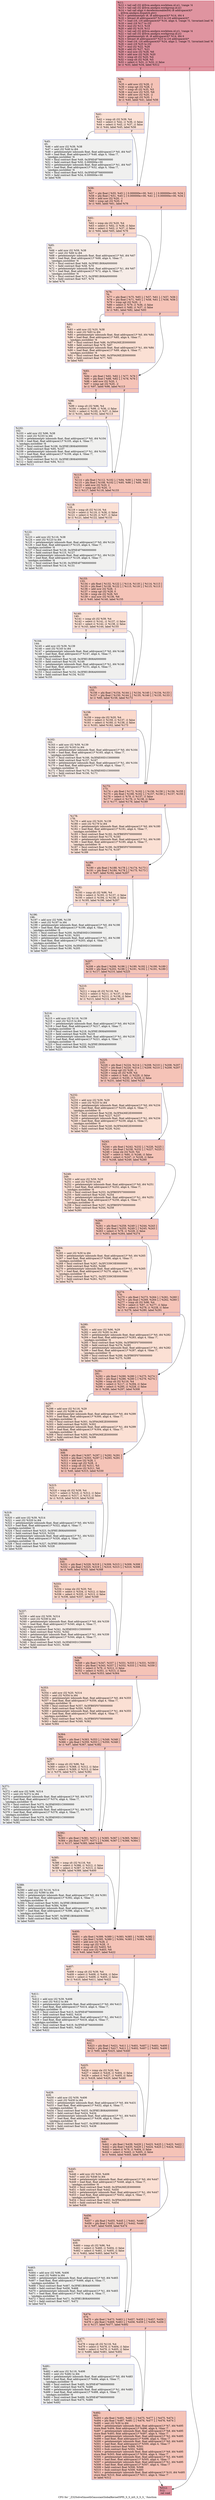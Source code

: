 digraph "CFG for '_Z32SolveSmoothGaussianGlobalKernel5PfS_S_S_iiiS_S_S_S_' function" {
	label="CFG for '_Z32SolveSmoothGaussianGlobalKernel5PfS_S_S_iiiS_S_S_S_' function";

	Node0x4cd2a40 [shape=record,color="#b70d28ff", style=filled, fillcolor="#b70d2870",label="{%11:\l  %12 = tail call i32 @llvm.amdgcn.workitem.id.x(), !range !4\l  %13 = tail call i32 @llvm.amdgcn.workgroup.id.x()\l  %14 = tail call align 4 dereferenceable(64) i8 addrspace(4)*\l... @llvm.amdgcn.dispatch.ptr()\l  %15 = getelementptr i8, i8 addrspace(4)* %14, i64 4\l  %16 = bitcast i8 addrspace(4)* %15 to i16 addrspace(4)*\l  %17 = load i16, i16 addrspace(4)* %16, align 4, !range !5, !invariant.load !6\l  %18 = zext i16 %17 to i32\l  %19 = mul i32 %13, %18\l  %20 = add i32 %19, %12\l  %21 = tail call i32 @llvm.amdgcn.workitem.id.y(), !range !4\l  %22 = tail call i32 @llvm.amdgcn.workgroup.id.y()\l  %23 = getelementptr i8, i8 addrspace(4)* %14, i64 6\l  %24 = bitcast i8 addrspace(4)* %23 to i16 addrspace(4)*\l  %25 = load i16, i16 addrspace(4)* %24, align 2, !range !5, !invariant.load !6\l  %26 = zext i16 %25 to i32\l  %27 = mul i32 %22, %26\l  %28 = add i32 %27, %21\l  %29 = mul nsw i32 %28, %6\l  %30 = add nsw i32 %29, %20\l  %31 = icmp slt i32 %20, %4\l  %32 = icmp slt i32 %28, %5\l  %33 = select i1 %31, i1 %32, i1 false\l  br i1 %33, label %34, label %512\l|{<s0>T|<s1>F}}"];
	Node0x4cd2a40:s0 -> Node0x4cd4fe0;
	Node0x4cd2a40:s1 -> Node0x4cd7330;
	Node0x4cd4fe0 [shape=record,color="#3d50c3ff", style=filled, fillcolor="#e8765c70",label="{%34:\l34:                                               \l  %35 = add nsw i32 %28, -2\l  %36 = icmp sgt i32 %28, 1\l  %37 = icmp slt i32 %35, %5\l  %38 = mul nsw i32 %35, %6\l  %39 = add nsw i32 %20, -2\l  %40 = icmp sgt i32 %20, 1\l  br i1 %40, label %41, label %56\l|{<s0>T|<s1>F}}"];
	Node0x4cd4fe0:s0 -> Node0x4cd7830;
	Node0x4cd4fe0:s1 -> Node0x4cd7880;
	Node0x4cd7830 [shape=record,color="#3d50c3ff", style=filled, fillcolor="#f7b99e70",label="{%41:\l41:                                               \l  %42 = icmp slt i32 %39, %4\l  %43 = select i1 %42, i1 %36, i1 false\l  %44 = select i1 %43, i1 %37, i1 false\l  br i1 %44, label %45, label %56\l|{<s0>T|<s1>F}}"];
	Node0x4cd7830:s0 -> Node0x4cd7bb0;
	Node0x4cd7830:s1 -> Node0x4cd7880;
	Node0x4cd7bb0 [shape=record,color="#3d50c3ff", style=filled, fillcolor="#dedcdb70",label="{%45:\l45:                                               \l  %46 = add nsw i32 %39, %38\l  %47 = sext i32 %46 to i64\l  %48 = getelementptr inbounds float, float addrspace(1)* %0, i64 %47\l  %49 = load float, float addrspace(1)* %48, align 4, !tbaa !7,\l... !amdgpu.noclobber !6\l  %50 = fmul contract float %49, 0x3F6E4F7660000000\l  %51 = fadd contract float %50, 0.000000e+00\l  %52 = getelementptr inbounds float, float addrspace(1)* %1, i64 %47\l  %53 = load float, float addrspace(1)* %52, align 4, !tbaa !7,\l... !amdgpu.noclobber !6\l  %54 = fmul contract float %53, 0x3F6E4F7660000000\l  %55 = fadd contract float %54, 0.000000e+00\l  br label %56\l}"];
	Node0x4cd7bb0 -> Node0x4cd7880;
	Node0x4cd7880 [shape=record,color="#3d50c3ff", style=filled, fillcolor="#e8765c70",label="{%56:\l56:                                               \l  %57 = phi float [ %55, %45 ], [ 0.000000e+00, %41 ], [ 0.000000e+00, %34 ]\l  %58 = phi float [ %51, %45 ], [ 0.000000e+00, %41 ], [ 0.000000e+00, %34 ]\l  %59 = add nsw i32 %20, -1\l  %60 = icmp sgt i32 %20, 0\l  br i1 %60, label %61, label %76\l|{<s0>T|<s1>F}}"];
	Node0x4cd7880:s0 -> Node0x4cd9800;
	Node0x4cd7880:s1 -> Node0x4cd9850;
	Node0x4cd9800 [shape=record,color="#3d50c3ff", style=filled, fillcolor="#f7a88970",label="{%61:\l61:                                               \l  %62 = icmp sle i32 %20, %4\l  %63 = select i1 %62, i1 %36, i1 false\l  %64 = select i1 %63, i1 %37, i1 false\l  br i1 %64, label %65, label %76\l|{<s0>T|<s1>F}}"];
	Node0x4cd9800:s0 -> Node0x4cd70e0;
	Node0x4cd9800:s1 -> Node0x4cd9850;
	Node0x4cd70e0 [shape=record,color="#3d50c3ff", style=filled, fillcolor="#ead5c970",label="{%65:\l65:                                               \l  %66 = add nsw i32 %59, %38\l  %67 = sext i32 %66 to i64\l  %68 = getelementptr inbounds float, float addrspace(1)* %0, i64 %67\l  %69 = load float, float addrspace(1)* %68, align 4, !tbaa !7,\l... !amdgpu.noclobber !6\l  %70 = fmul contract float %69, 0x3F8E1B08A0000000\l  %71 = fadd contract float %58, %70\l  %72 = getelementptr inbounds float, float addrspace(1)* %1, i64 %67\l  %73 = load float, float addrspace(1)* %72, align 4, !tbaa !7,\l... !amdgpu.noclobber !6\l  %74 = fmul contract float %73, 0x3F8E1B08A0000000\l  %75 = fadd contract float %57, %74\l  br label %76\l}"];
	Node0x4cd70e0 -> Node0x4cd9850;
	Node0x4cd9850 [shape=record,color="#3d50c3ff", style=filled, fillcolor="#e8765c70",label="{%76:\l76:                                               \l  %77 = phi float [ %75, %65 ], [ %57, %61 ], [ %57, %56 ]\l  %78 = phi float [ %71, %65 ], [ %58, %61 ], [ %58, %56 ]\l  %79 = icmp sgt i32 %20, -1\l  %80 = select i1 %79, i1 %36, i1 false\l  %81 = select i1 %80, i1 %37, i1 false\l  br i1 %81, label %82, label %93\l|{<s0>T|<s1>F}}"];
	Node0x4cd9850:s0 -> Node0x4cda8a0;
	Node0x4cd9850:s1 -> Node0x4cda8f0;
	Node0x4cda8a0 [shape=record,color="#3d50c3ff", style=filled, fillcolor="#f7b99e70",label="{%82:\l82:                                               \l  %83 = add nsw i32 %20, %38\l  %84 = sext i32 %83 to i64\l  %85 = getelementptr inbounds float, float addrspace(1)* %0, i64 %84\l  %86 = load float, float addrspace(1)* %85, align 4, !tbaa !7,\l... !amdgpu.noclobber !6\l  %87 = fmul contract float %86, 0x3F9A36E2E0000000\l  %88 = fadd contract float %78, %87\l  %89 = getelementptr inbounds float, float addrspace(1)* %1, i64 %84\l  %90 = load float, float addrspace(1)* %89, align 4, !tbaa !7,\l... !amdgpu.noclobber !6\l  %91 = fmul contract float %90, 0x3F9A36E2E0000000\l  %92 = fadd contract float %77, %91\l  br label %93\l}"];
	Node0x4cda8a0 -> Node0x4cda8f0;
	Node0x4cda8f0 [shape=record,color="#3d50c3ff", style=filled, fillcolor="#e8765c70",label="{%93:\l93:                                               \l  %94 = phi float [ %92, %82 ], [ %77, %76 ]\l  %95 = phi float [ %88, %82 ], [ %78, %76 ]\l  %96 = add nsw i32 %20, 1\l  %97 = icmp sgt i32 %20, -2\l  br i1 %97, label %98, label %113\l|{<s0>T|<s1>F}}"];
	Node0x4cda8f0:s0 -> Node0x4cdb300;
	Node0x4cda8f0:s1 -> Node0x4cdb350;
	Node0x4cdb300 [shape=record,color="#3d50c3ff", style=filled, fillcolor="#f7b99e70",label="{%98:\l98:                                               \l  %99 = icmp slt i32 %96, %4\l  %100 = select i1 %99, i1 %36, i1 false\l  %101 = select i1 %100, i1 %37, i1 false\l  br i1 %101, label %102, label %113\l|{<s0>T|<s1>F}}"];
	Node0x4cdb300:s0 -> Node0x4cdb680;
	Node0x4cdb300:s1 -> Node0x4cdb350;
	Node0x4cdb680 [shape=record,color="#3d50c3ff", style=filled, fillcolor="#dedcdb70",label="{%102:\l102:                                              \l  %103 = add nsw i32 %96, %38\l  %104 = sext i32 %103 to i64\l  %105 = getelementptr inbounds float, float addrspace(1)* %0, i64 %104\l  %106 = load float, float addrspace(1)* %105, align 4, !tbaa !7,\l... !amdgpu.noclobber !6\l  %107 = fmul contract float %106, 0x3F8E1B08A0000000\l  %108 = fadd contract float %95, %107\l  %109 = getelementptr inbounds float, float addrspace(1)* %1, i64 %104\l  %110 = load float, float addrspace(1)* %109, align 4, !tbaa !7,\l... !amdgpu.noclobber !6\l  %111 = fmul contract float %110, 0x3F8E1B08A0000000\l  %112 = fadd contract float %94, %111\l  br label %113\l}"];
	Node0x4cdb680 -> Node0x4cdb350;
	Node0x4cdb350 [shape=record,color="#3d50c3ff", style=filled, fillcolor="#e8765c70",label="{%113:\l113:                                              \l  %114 = phi float [ %112, %102 ], [ %94, %98 ], [ %94, %93 ]\l  %115 = phi float [ %108, %102 ], [ %95, %98 ], [ %95, %93 ]\l  %116 = add nsw i32 %20, 2\l  %117 = icmp sgt i32 %20, -3\l  br i1 %117, label %118, label %133\l|{<s0>T|<s1>F}}"];
	Node0x4cdb350:s0 -> Node0x4cdc080;
	Node0x4cdb350:s1 -> Node0x4cdc0d0;
	Node0x4cdc080 [shape=record,color="#3d50c3ff", style=filled, fillcolor="#f7b99e70",label="{%118:\l118:                                              \l  %119 = icmp slt i32 %116, %4\l  %120 = select i1 %119, i1 %36, i1 false\l  %121 = select i1 %120, i1 %37, i1 false\l  br i1 %121, label %122, label %133\l|{<s0>T|<s1>F}}"];
	Node0x4cdc080:s0 -> Node0x4cdc400;
	Node0x4cdc080:s1 -> Node0x4cdc0d0;
	Node0x4cdc400 [shape=record,color="#3d50c3ff", style=filled, fillcolor="#dedcdb70",label="{%122:\l122:                                              \l  %123 = add nsw i32 %116, %38\l  %124 = sext i32 %123 to i64\l  %125 = getelementptr inbounds float, float addrspace(1)* %0, i64 %124\l  %126 = load float, float addrspace(1)* %125, align 4, !tbaa !7,\l... !amdgpu.noclobber !6\l  %127 = fmul contract float %126, 0x3F6E4F7660000000\l  %128 = fadd contract float %115, %127\l  %129 = getelementptr inbounds float, float addrspace(1)* %1, i64 %124\l  %130 = load float, float addrspace(1)* %129, align 4, !tbaa !7,\l... !amdgpu.noclobber !6\l  %131 = fmul contract float %130, 0x3F6E4F7660000000\l  %132 = fadd contract float %114, %131\l  br label %133\l}"];
	Node0x4cdc400 -> Node0x4cdc0d0;
	Node0x4cdc0d0 [shape=record,color="#3d50c3ff", style=filled, fillcolor="#e8765c70",label="{%133:\l133:                                              \l  %134 = phi float [ %132, %122 ], [ %114, %118 ], [ %114, %113 ]\l  %135 = phi float [ %128, %122 ], [ %115, %118 ], [ %115, %113 ]\l  %136 = add nsw i32 %28, -1\l  %137 = icmp sgt i32 %28, 0\l  %138 = icmp sle i32 %28, %5\l  %139 = mul nsw i32 %136, %6\l  br i1 %40, label %140, label %155\l|{<s0>T|<s1>F}}"];
	Node0x4cdc0d0:s0 -> Node0x4cdd330;
	Node0x4cdc0d0:s1 -> Node0x4cdd380;
	Node0x4cdd330 [shape=record,color="#3d50c3ff", style=filled, fillcolor="#f7b99e70",label="{%140:\l140:                                              \l  %141 = icmp slt i32 %39, %4\l  %142 = select i1 %141, i1 %137, i1 false\l  %143 = select i1 %142, i1 %138, i1 false\l  br i1 %143, label %144, label %155\l|{<s0>T|<s1>F}}"];
	Node0x4cdd330:s0 -> Node0x4cdd6b0;
	Node0x4cdd330:s1 -> Node0x4cdd380;
	Node0x4cdd6b0 [shape=record,color="#3d50c3ff", style=filled, fillcolor="#dedcdb70",label="{%144:\l144:                                              \l  %145 = add nsw i32 %39, %139\l  %146 = sext i32 %145 to i64\l  %147 = getelementptr inbounds float, float addrspace(1)* %0, i64 %146\l  %148 = load float, float addrspace(1)* %147, align 4, !tbaa !7,\l... !amdgpu.noclobber !6\l  %149 = fmul contract float %148, 0x3F8E1B08A0000000\l  %150 = fadd contract float %135, %149\l  %151 = getelementptr inbounds float, float addrspace(1)* %1, i64 %146\l  %152 = load float, float addrspace(1)* %151, align 4, !tbaa !7,\l... !amdgpu.noclobber !6\l  %153 = fmul contract float %152, 0x3F8E1B08A0000000\l  %154 = fadd contract float %134, %153\l  br label %155\l}"];
	Node0x4cdd6b0 -> Node0x4cdd380;
	Node0x4cdd380 [shape=record,color="#3d50c3ff", style=filled, fillcolor="#e8765c70",label="{%155:\l155:                                              \l  %156 = phi float [ %154, %144 ], [ %134, %140 ], [ %134, %133 ]\l  %157 = phi float [ %150, %144 ], [ %135, %140 ], [ %135, %133 ]\l  br i1 %60, label %158, label %173\l|{<s0>T|<s1>F}}"];
	Node0x4cdd380:s0 -> Node0x4cddf60;
	Node0x4cdd380:s1 -> Node0x4cddfb0;
	Node0x4cddf60 [shape=record,color="#3d50c3ff", style=filled, fillcolor="#f7a88970",label="{%158:\l158:                                              \l  %159 = icmp sle i32 %20, %4\l  %160 = select i1 %159, i1 %137, i1 false\l  %161 = select i1 %160, i1 %138, i1 false\l  br i1 %161, label %162, label %173\l|{<s0>T|<s1>F}}"];
	Node0x4cddf60:s0 -> Node0x4cde2e0;
	Node0x4cddf60:s1 -> Node0x4cddfb0;
	Node0x4cde2e0 [shape=record,color="#3d50c3ff", style=filled, fillcolor="#ead5c970",label="{%162:\l162:                                              \l  %163 = add nsw i32 %59, %139\l  %164 = sext i32 %163 to i64\l  %165 = getelementptr inbounds float, float addrspace(1)* %0, i64 %164\l  %166 = load float, float addrspace(1)* %165, align 4, !tbaa !7,\l... !amdgpu.noclobber !6\l  %167 = fmul contract float %166, 0x3FAE00D1C0000000\l  %168 = fadd contract float %157, %167\l  %169 = getelementptr inbounds float, float addrspace(1)* %1, i64 %164\l  %170 = load float, float addrspace(1)* %169, align 4, !tbaa !7,\l... !amdgpu.noclobber !6\l  %171 = fmul contract float %170, 0x3FAE00D1C0000000\l  %172 = fadd contract float %156, %171\l  br label %173\l}"];
	Node0x4cde2e0 -> Node0x4cddfb0;
	Node0x4cddfb0 [shape=record,color="#3d50c3ff", style=filled, fillcolor="#e8765c70",label="{%173:\l173:                                              \l  %174 = phi float [ %172, %162 ], [ %156, %158 ], [ %156, %155 ]\l  %175 = phi float [ %168, %162 ], [ %157, %158 ], [ %157, %155 ]\l  %176 = select i1 %79, i1 %137, i1 false\l  %177 = select i1 %176, i1 %138, i1 false\l  br i1 %177, label %178, label %189\l|{<s0>T|<s1>F}}"];
	Node0x4cddfb0:s0 -> Node0x4cded30;
	Node0x4cddfb0:s1 -> Node0x4cded80;
	Node0x4cded30 [shape=record,color="#3d50c3ff", style=filled, fillcolor="#f7b99e70",label="{%178:\l178:                                              \l  %179 = add nsw i32 %20, %139\l  %180 = sext i32 %179 to i64\l  %181 = getelementptr inbounds float, float addrspace(1)* %0, i64 %180\l  %182 = load float, float addrspace(1)* %181, align 4, !tbaa !7,\l... !amdgpu.noclobber !6\l  %183 = fmul contract float %182, 0x3FB85F0700000000\l  %184 = fadd contract float %175, %183\l  %185 = getelementptr inbounds float, float addrspace(1)* %1, i64 %180\l  %186 = load float, float addrspace(1)* %185, align 4, !tbaa !7,\l... !amdgpu.noclobber !6\l  %187 = fmul contract float %186, 0x3FB85F0700000000\l  %188 = fadd contract float %174, %187\l  br label %189\l}"];
	Node0x4cded30 -> Node0x4cded80;
	Node0x4cded80 [shape=record,color="#3d50c3ff", style=filled, fillcolor="#e8765c70",label="{%189:\l189:                                              \l  %190 = phi float [ %188, %178 ], [ %174, %173 ]\l  %191 = phi float [ %184, %178 ], [ %175, %173 ]\l  br i1 %97, label %192, label %207\l|{<s0>T|<s1>F}}"];
	Node0x4cded80:s0 -> Node0x4cdf670;
	Node0x4cded80:s1 -> Node0x4cdf6c0;
	Node0x4cdf670 [shape=record,color="#3d50c3ff", style=filled, fillcolor="#f7b99e70",label="{%192:\l192:                                              \l  %193 = icmp slt i32 %96, %4\l  %194 = select i1 %193, i1 %137, i1 false\l  %195 = select i1 %194, i1 %138, i1 false\l  br i1 %195, label %196, label %207\l|{<s0>T|<s1>F}}"];
	Node0x4cdf670:s0 -> Node0x4cdf9f0;
	Node0x4cdf670:s1 -> Node0x4cdf6c0;
	Node0x4cdf9f0 [shape=record,color="#3d50c3ff", style=filled, fillcolor="#dedcdb70",label="{%196:\l196:                                              \l  %197 = add nsw i32 %96, %139\l  %198 = sext i32 %197 to i64\l  %199 = getelementptr inbounds float, float addrspace(1)* %0, i64 %198\l  %200 = load float, float addrspace(1)* %199, align 4, !tbaa !7,\l... !amdgpu.noclobber !6\l  %201 = fmul contract float %200, 0x3FAE00D1C0000000\l  %202 = fadd contract float %191, %201\l  %203 = getelementptr inbounds float, float addrspace(1)* %1, i64 %198\l  %204 = load float, float addrspace(1)* %203, align 4, !tbaa !7,\l... !amdgpu.noclobber !6\l  %205 = fmul contract float %204, 0x3FAE00D1C0000000\l  %206 = fadd contract float %190, %205\l  br label %207\l}"];
	Node0x4cdf9f0 -> Node0x4cdf6c0;
	Node0x4cdf6c0 [shape=record,color="#3d50c3ff", style=filled, fillcolor="#e8765c70",label="{%207:\l207:                                              \l  %208 = phi float [ %206, %196 ], [ %190, %192 ], [ %190, %189 ]\l  %209 = phi float [ %202, %196 ], [ %191, %192 ], [ %191, %189 ]\l  br i1 %117, label %210, label %225\l|{<s0>T|<s1>F}}"];
	Node0x4cdf6c0:s0 -> Node0x4ce02a0;
	Node0x4cdf6c0:s1 -> Node0x4ce02f0;
	Node0x4ce02a0 [shape=record,color="#3d50c3ff", style=filled, fillcolor="#f7b99e70",label="{%210:\l210:                                              \l  %211 = icmp slt i32 %116, %4\l  %212 = select i1 %211, i1 %137, i1 false\l  %213 = select i1 %212, i1 %138, i1 false\l  br i1 %213, label %214, label %225\l|{<s0>T|<s1>F}}"];
	Node0x4ce02a0:s0 -> Node0x4ce0620;
	Node0x4ce02a0:s1 -> Node0x4ce02f0;
	Node0x4ce0620 [shape=record,color="#3d50c3ff", style=filled, fillcolor="#dedcdb70",label="{%214:\l214:                                              \l  %215 = add nsw i32 %116, %139\l  %216 = sext i32 %215 to i64\l  %217 = getelementptr inbounds float, float addrspace(1)* %0, i64 %216\l  %218 = load float, float addrspace(1)* %217, align 4, !tbaa !7,\l... !amdgpu.noclobber !6\l  %219 = fmul contract float %218, 0x3F8E1B08A0000000\l  %220 = fadd contract float %209, %219\l  %221 = getelementptr inbounds float, float addrspace(1)* %1, i64 %216\l  %222 = load float, float addrspace(1)* %221, align 4, !tbaa !7,\l... !amdgpu.noclobber !6\l  %223 = fmul contract float %222, 0x3F8E1B08A0000000\l  %224 = fadd contract float %208, %223\l  br label %225\l}"];
	Node0x4ce0620 -> Node0x4ce02f0;
	Node0x4ce02f0 [shape=record,color="#3d50c3ff", style=filled, fillcolor="#e8765c70",label="{%225:\l225:                                              \l  %226 = phi float [ %224, %214 ], [ %208, %210 ], [ %208, %207 ]\l  %227 = phi float [ %220, %214 ], [ %209, %210 ], [ %209, %207 ]\l  %228 = icmp sgt i32 %28, -1\l  %229 = icmp slt i32 %39, %4\l  %230 = select i1 %40, i1 %229, i1 false\l  %231 = select i1 %230, i1 %228, i1 false\l  br i1 %231, label %232, label %243\l|{<s0>T|<s1>F}}"];
	Node0x4ce02f0:s0 -> Node0x4ce1150;
	Node0x4ce02f0:s1 -> Node0x4ce11a0;
	Node0x4ce1150 [shape=record,color="#3d50c3ff", style=filled, fillcolor="#f7b99e70",label="{%232:\l232:                                              \l  %233 = add nsw i32 %39, %29\l  %234 = sext i32 %233 to i64\l  %235 = getelementptr inbounds float, float addrspace(1)* %0, i64 %234\l  %236 = load float, float addrspace(1)* %235, align 4, !tbaa !7,\l... !amdgpu.noclobber !6\l  %237 = fmul contract float %236, 0x3F9A36E2E0000000\l  %238 = fadd contract float %227, %237\l  %239 = getelementptr inbounds float, float addrspace(1)* %1, i64 %234\l  %240 = load float, float addrspace(1)* %239, align 4, !tbaa !7,\l... !amdgpu.noclobber !6\l  %241 = fmul contract float %240, 0x3F9A36E2E0000000\l  %242 = fadd contract float %226, %241\l  br label %243\l}"];
	Node0x4ce1150 -> Node0x4ce11a0;
	Node0x4ce11a0 [shape=record,color="#3d50c3ff", style=filled, fillcolor="#e8765c70",label="{%243:\l243:                                              \l  %244 = phi float [ %242, %232 ], [ %226, %225 ]\l  %245 = phi float [ %238, %232 ], [ %227, %225 ]\l  %246 = icmp sle i32 %20, %4\l  %247 = select i1 %60, i1 %246, i1 false\l  %248 = select i1 %247, i1 %228, i1 false\l  br i1 %248, label %249, label %260\l|{<s0>T|<s1>F}}"];
	Node0x4ce11a0:s0 -> Node0x4ce1c40;
	Node0x4ce11a0:s1 -> Node0x4ce1c90;
	Node0x4ce1c40 [shape=record,color="#3d50c3ff", style=filled, fillcolor="#f7b99e70",label="{%249:\l249:                                              \l  %250 = add nsw i32 %59, %29\l  %251 = sext i32 %250 to i64\l  %252 = getelementptr inbounds float, float addrspace(1)* %0, i64 %251\l  %253 = load float, float addrspace(1)* %252, align 4, !tbaa !7,\l... !amdgpu.noclobber !6\l  %254 = fmul contract float %253, 0x3FB85F0700000000\l  %255 = fadd contract float %245, %254\l  %256 = getelementptr inbounds float, float addrspace(1)* %1, i64 %251\l  %257 = load float, float addrspace(1)* %256, align 4, !tbaa !7,\l... !amdgpu.noclobber !6\l  %258 = fmul contract float %257, 0x3FB85F0700000000\l  %259 = fadd contract float %244, %258\l  br label %260\l}"];
	Node0x4ce1c40 -> Node0x4ce1c90;
	Node0x4ce1c90 [shape=record,color="#3d50c3ff", style=filled, fillcolor="#e8765c70",label="{%260:\l260:                                              \l  %261 = phi float [ %259, %249 ], [ %244, %243 ]\l  %262 = phi float [ %255, %249 ], [ %245, %243 ]\l  %263 = select i1 %79, i1 %228, i1 false\l  br i1 %263, label %264, label %274\l|{<s0>T|<s1>F}}"];
	Node0x4ce1c90:s0 -> Node0x4cdccb0;
	Node0x4ce1c90:s1 -> Node0x4cdcd00;
	Node0x4cdccb0 [shape=record,color="#3d50c3ff", style=filled, fillcolor="#f7b99e70",label="{%264:\l264:                                              \l  %265 = sext i32 %30 to i64\l  %266 = getelementptr inbounds float, float addrspace(1)* %0, i64 %265\l  %267 = load float, float addrspace(1)* %266, align 4, !tbaa !7,\l... !amdgpu.noclobber !6\l  %268 = fmul contract float %267, 0x3FC339C0E0000000\l  %269 = fadd contract float %262, %268\l  %270 = getelementptr inbounds float, float addrspace(1)* %1, i64 %265\l  %271 = load float, float addrspace(1)* %270, align 4, !tbaa !7,\l... !amdgpu.noclobber !6\l  %272 = fmul contract float %271, 0x3FC339C0E0000000\l  %273 = fadd contract float %261, %272\l  br label %274\l}"];
	Node0x4cdccb0 -> Node0x4cdcd00;
	Node0x4cdcd00 [shape=record,color="#3d50c3ff", style=filled, fillcolor="#e8765c70",label="{%274:\l274:                                              \l  %275 = phi float [ %273, %264 ], [ %261, %260 ]\l  %276 = phi float [ %269, %264 ], [ %262, %260 ]\l  %277 = icmp slt i32 %96, %4\l  %278 = select i1 %97, i1 %277, i1 false\l  %279 = select i1 %278, i1 %228, i1 false\l  br i1 %279, label %280, label %291\l|{<s0>T|<s1>F}}"];
	Node0x4cdcd00:s0 -> Node0x4ce3890;
	Node0x4cdcd00:s1 -> Node0x4ce38e0;
	Node0x4ce3890 [shape=record,color="#3d50c3ff", style=filled, fillcolor="#f7b99e70",label="{%280:\l280:                                              \l  %281 = add nsw i32 %96, %29\l  %282 = sext i32 %281 to i64\l  %283 = getelementptr inbounds float, float addrspace(1)* %0, i64 %282\l  %284 = load float, float addrspace(1)* %283, align 4, !tbaa !7,\l... !amdgpu.noclobber !6\l  %285 = fmul contract float %284, 0x3FB85F0700000000\l  %286 = fadd contract float %276, %285\l  %287 = getelementptr inbounds float, float addrspace(1)* %1, i64 %282\l  %288 = load float, float addrspace(1)* %287, align 4, !tbaa !7,\l... !amdgpu.noclobber !6\l  %289 = fmul contract float %288, 0x3FB85F0700000000\l  %290 = fadd contract float %275, %289\l  br label %291\l}"];
	Node0x4ce3890 -> Node0x4ce38e0;
	Node0x4ce38e0 [shape=record,color="#3d50c3ff", style=filled, fillcolor="#e8765c70",label="{%291:\l291:                                              \l  %292 = phi float [ %290, %280 ], [ %275, %274 ]\l  %293 = phi float [ %286, %280 ], [ %276, %274 ]\l  %294 = icmp slt i32 %116, %4\l  %295 = select i1 %117, i1 %294, i1 false\l  %296 = select i1 %295, i1 %228, i1 false\l  br i1 %296, label %297, label %308\l|{<s0>T|<s1>F}}"];
	Node0x4ce38e0:s0 -> Node0x4ce4380;
	Node0x4ce38e0:s1 -> Node0x4ce43d0;
	Node0x4ce4380 [shape=record,color="#3d50c3ff", style=filled, fillcolor="#f7b99e70",label="{%297:\l297:                                              \l  %298 = add nsw i32 %116, %29\l  %299 = sext i32 %298 to i64\l  %300 = getelementptr inbounds float, float addrspace(1)* %0, i64 %299\l  %301 = load float, float addrspace(1)* %300, align 4, !tbaa !7,\l... !amdgpu.noclobber !6\l  %302 = fmul contract float %301, 0x3F9A36E2E0000000\l  %303 = fadd contract float %293, %302\l  %304 = getelementptr inbounds float, float addrspace(1)* %1, i64 %299\l  %305 = load float, float addrspace(1)* %304, align 4, !tbaa !7,\l... !amdgpu.noclobber !6\l  %306 = fmul contract float %305, 0x3F9A36E2E0000000\l  %307 = fadd contract float %292, %306\l  br label %308\l}"];
	Node0x4ce4380 -> Node0x4ce43d0;
	Node0x4ce43d0 [shape=record,color="#3d50c3ff", style=filled, fillcolor="#e8765c70",label="{%308:\l308:                                              \l  %309 = phi float [ %307, %297 ], [ %292, %291 ]\l  %310 = phi float [ %303, %297 ], [ %293, %291 ]\l  %311 = add nsw i32 %28, 1\l  %312 = icmp sgt i32 %28, -2\l  %313 = icmp slt i32 %311, %5\l  %314 = mul nsw i32 %311, %6\l  br i1 %40, label %315, label %330\l|{<s0>T|<s1>F}}"];
	Node0x4ce43d0:s0 -> Node0x4ce4ec0;
	Node0x4ce43d0:s1 -> Node0x4ce4f10;
	Node0x4ce4ec0 [shape=record,color="#3d50c3ff", style=filled, fillcolor="#f7b99e70",label="{%315:\l315:                                              \l  %316 = icmp slt i32 %39, %4\l  %317 = select i1 %316, i1 %312, i1 false\l  %318 = select i1 %317, i1 %313, i1 false\l  br i1 %318, label %319, label %330\l|{<s0>T|<s1>F}}"];
	Node0x4ce4ec0:s0 -> Node0x4ce5240;
	Node0x4ce4ec0:s1 -> Node0x4ce4f10;
	Node0x4ce5240 [shape=record,color="#3d50c3ff", style=filled, fillcolor="#dedcdb70",label="{%319:\l319:                                              \l  %320 = add nsw i32 %39, %314\l  %321 = sext i32 %320 to i64\l  %322 = getelementptr inbounds float, float addrspace(1)* %0, i64 %321\l  %323 = load float, float addrspace(1)* %322, align 4, !tbaa !7,\l... !amdgpu.noclobber !6\l  %324 = fmul contract float %323, 0x3F8E1B08A0000000\l  %325 = fadd contract float %310, %324\l  %326 = getelementptr inbounds float, float addrspace(1)* %1, i64 %321\l  %327 = load float, float addrspace(1)* %326, align 4, !tbaa !7,\l... !amdgpu.noclobber !6\l  %328 = fmul contract float %327, 0x3F8E1B08A0000000\l  %329 = fadd contract float %309, %328\l  br label %330\l}"];
	Node0x4ce5240 -> Node0x4ce4f10;
	Node0x4ce4f10 [shape=record,color="#3d50c3ff", style=filled, fillcolor="#e8765c70",label="{%330:\l330:                                              \l  %331 = phi float [ %329, %319 ], [ %309, %315 ], [ %309, %308 ]\l  %332 = phi float [ %325, %319 ], [ %310, %315 ], [ %310, %308 ]\l  br i1 %60, label %333, label %348\l|{<s0>T|<s1>F}}"];
	Node0x4ce4f10:s0 -> Node0x4ce5af0;
	Node0x4ce4f10:s1 -> Node0x4ce5b40;
	Node0x4ce5af0 [shape=record,color="#3d50c3ff", style=filled, fillcolor="#f7a88970",label="{%333:\l333:                                              \l  %334 = icmp sle i32 %20, %4\l  %335 = select i1 %334, i1 %312, i1 false\l  %336 = select i1 %335, i1 %313, i1 false\l  br i1 %336, label %337, label %348\l|{<s0>T|<s1>F}}"];
	Node0x4ce5af0:s0 -> Node0x4ce5e70;
	Node0x4ce5af0:s1 -> Node0x4ce5b40;
	Node0x4ce5e70 [shape=record,color="#3d50c3ff", style=filled, fillcolor="#ead5c970",label="{%337:\l337:                                              \l  %338 = add nsw i32 %59, %314\l  %339 = sext i32 %338 to i64\l  %340 = getelementptr inbounds float, float addrspace(1)* %0, i64 %339\l  %341 = load float, float addrspace(1)* %340, align 4, !tbaa !7,\l... !amdgpu.noclobber !6\l  %342 = fmul contract float %341, 0x3FAE00D1C0000000\l  %343 = fadd contract float %332, %342\l  %344 = getelementptr inbounds float, float addrspace(1)* %1, i64 %339\l  %345 = load float, float addrspace(1)* %344, align 4, !tbaa !7,\l... !amdgpu.noclobber !6\l  %346 = fmul contract float %345, 0x3FAE00D1C0000000\l  %347 = fadd contract float %331, %346\l  br label %348\l}"];
	Node0x4ce5e70 -> Node0x4ce5b40;
	Node0x4ce5b40 [shape=record,color="#3d50c3ff", style=filled, fillcolor="#e8765c70",label="{%348:\l348:                                              \l  %349 = phi float [ %347, %337 ], [ %331, %333 ], [ %331, %330 ]\l  %350 = phi float [ %343, %337 ], [ %332, %333 ], [ %332, %330 ]\l  %351 = select i1 %79, i1 %312, i1 false\l  %352 = select i1 %351, i1 %313, i1 false\l  br i1 %352, label %353, label %364\l|{<s0>T|<s1>F}}"];
	Node0x4ce5b40:s0 -> Node0x4ce6880;
	Node0x4ce5b40:s1 -> Node0x4ce68d0;
	Node0x4ce6880 [shape=record,color="#3d50c3ff", style=filled, fillcolor="#f7b99e70",label="{%353:\l353:                                              \l  %354 = add nsw i32 %20, %314\l  %355 = sext i32 %354 to i64\l  %356 = getelementptr inbounds float, float addrspace(1)* %0, i64 %355\l  %357 = load float, float addrspace(1)* %356, align 4, !tbaa !7,\l... !amdgpu.noclobber !6\l  %358 = fmul contract float %357, 0x3FB85F0700000000\l  %359 = fadd contract float %350, %358\l  %360 = getelementptr inbounds float, float addrspace(1)* %1, i64 %355\l  %361 = load float, float addrspace(1)* %360, align 4, !tbaa !7,\l... !amdgpu.noclobber !6\l  %362 = fmul contract float %361, 0x3FB85F0700000000\l  %363 = fadd contract float %349, %362\l  br label %364\l}"];
	Node0x4ce6880 -> Node0x4ce68d0;
	Node0x4ce68d0 [shape=record,color="#3d50c3ff", style=filled, fillcolor="#e8765c70",label="{%364:\l364:                                              \l  %365 = phi float [ %363, %353 ], [ %349, %348 ]\l  %366 = phi float [ %359, %353 ], [ %350, %348 ]\l  br i1 %97, label %367, label %382\l|{<s0>T|<s1>F}}"];
	Node0x4ce68d0:s0 -> Node0x4ce7180;
	Node0x4ce68d0:s1 -> Node0x4ce71d0;
	Node0x4ce7180 [shape=record,color="#3d50c3ff", style=filled, fillcolor="#f7b99e70",label="{%367:\l367:                                              \l  %368 = icmp slt i32 %96, %4\l  %369 = select i1 %368, i1 %312, i1 false\l  %370 = select i1 %369, i1 %313, i1 false\l  br i1 %370, label %371, label %382\l|{<s0>T|<s1>F}}"];
	Node0x4ce7180:s0 -> Node0x4ce7500;
	Node0x4ce7180:s1 -> Node0x4ce71d0;
	Node0x4ce7500 [shape=record,color="#3d50c3ff", style=filled, fillcolor="#dedcdb70",label="{%371:\l371:                                              \l  %372 = add nsw i32 %96, %314\l  %373 = sext i32 %372 to i64\l  %374 = getelementptr inbounds float, float addrspace(1)* %0, i64 %373\l  %375 = load float, float addrspace(1)* %374, align 4, !tbaa !7,\l... !amdgpu.noclobber !6\l  %376 = fmul contract float %375, 0x3FAE00D1C0000000\l  %377 = fadd contract float %366, %376\l  %378 = getelementptr inbounds float, float addrspace(1)* %1, i64 %373\l  %379 = load float, float addrspace(1)* %378, align 4, !tbaa !7,\l... !amdgpu.noclobber !6\l  %380 = fmul contract float %379, 0x3FAE00D1C0000000\l  %381 = fadd contract float %365, %380\l  br label %382\l}"];
	Node0x4ce7500 -> Node0x4ce71d0;
	Node0x4ce71d0 [shape=record,color="#3d50c3ff", style=filled, fillcolor="#e8765c70",label="{%382:\l382:                                              \l  %383 = phi float [ %381, %371 ], [ %365, %367 ], [ %365, %364 ]\l  %384 = phi float [ %377, %371 ], [ %366, %367 ], [ %366, %364 ]\l  br i1 %117, label %385, label %400\l|{<s0>T|<s1>F}}"];
	Node0x4ce71d0:s0 -> Node0x4ce7db0;
	Node0x4ce71d0:s1 -> Node0x4ce7e00;
	Node0x4ce7db0 [shape=record,color="#3d50c3ff", style=filled, fillcolor="#f7b99e70",label="{%385:\l385:                                              \l  %386 = icmp slt i32 %116, %4\l  %387 = select i1 %386, i1 %312, i1 false\l  %388 = select i1 %387, i1 %313, i1 false\l  br i1 %388, label %389, label %400\l|{<s0>T|<s1>F}}"];
	Node0x4ce7db0:s0 -> Node0x4ce8130;
	Node0x4ce7db0:s1 -> Node0x4ce7e00;
	Node0x4ce8130 [shape=record,color="#3d50c3ff", style=filled, fillcolor="#dedcdb70",label="{%389:\l389:                                              \l  %390 = add nsw i32 %116, %314\l  %391 = sext i32 %390 to i64\l  %392 = getelementptr inbounds float, float addrspace(1)* %0, i64 %391\l  %393 = load float, float addrspace(1)* %392, align 4, !tbaa !7,\l... !amdgpu.noclobber !6\l  %394 = fmul contract float %393, 0x3F8E1B08A0000000\l  %395 = fadd contract float %384, %394\l  %396 = getelementptr inbounds float, float addrspace(1)* %1, i64 %391\l  %397 = load float, float addrspace(1)* %396, align 4, !tbaa !7,\l... !amdgpu.noclobber !6\l  %398 = fmul contract float %397, 0x3F8E1B08A0000000\l  %399 = fadd contract float %383, %398\l  br label %400\l}"];
	Node0x4ce8130 -> Node0x4ce7e00;
	Node0x4ce7e00 [shape=record,color="#3d50c3ff", style=filled, fillcolor="#e8765c70",label="{%400:\l400:                                              \l  %401 = phi float [ %399, %389 ], [ %383, %385 ], [ %383, %382 ]\l  %402 = phi float [ %395, %389 ], [ %384, %385 ], [ %384, %382 ]\l  %403 = add nsw i32 %28, 2\l  %404 = icmp sgt i32 %28, -3\l  %405 = icmp slt i32 %403, %5\l  %406 = mul nsw i32 %403, %6\l  br i1 %40, label %407, label %422\l|{<s0>T|<s1>F}}"];
	Node0x4ce7e00:s0 -> Node0x4ce8c20;
	Node0x4ce7e00:s1 -> Node0x4ce8c70;
	Node0x4ce8c20 [shape=record,color="#3d50c3ff", style=filled, fillcolor="#f7b99e70",label="{%407:\l407:                                              \l  %408 = icmp slt i32 %39, %4\l  %409 = select i1 %408, i1 %404, i1 false\l  %410 = select i1 %409, i1 %405, i1 false\l  br i1 %410, label %411, label %422\l|{<s0>T|<s1>F}}"];
	Node0x4ce8c20:s0 -> Node0x4ce8fa0;
	Node0x4ce8c20:s1 -> Node0x4ce8c70;
	Node0x4ce8fa0 [shape=record,color="#3d50c3ff", style=filled, fillcolor="#dedcdb70",label="{%411:\l411:                                              \l  %412 = add nsw i32 %39, %406\l  %413 = sext i32 %412 to i64\l  %414 = getelementptr inbounds float, float addrspace(1)* %0, i64 %413\l  %415 = load float, float addrspace(1)* %414, align 4, !tbaa !7,\l... !amdgpu.noclobber !6\l  %416 = fmul contract float %415, 0x3F6E4F7660000000\l  %417 = fadd contract float %402, %416\l  %418 = getelementptr inbounds float, float addrspace(1)* %1, i64 %413\l  %419 = load float, float addrspace(1)* %418, align 4, !tbaa !7,\l... !amdgpu.noclobber !6\l  %420 = fmul contract float %419, 0x3F6E4F7660000000\l  %421 = fadd contract float %401, %420\l  br label %422\l}"];
	Node0x4ce8fa0 -> Node0x4ce8c70;
	Node0x4ce8c70 [shape=record,color="#3d50c3ff", style=filled, fillcolor="#e8765c70",label="{%422:\l422:                                              \l  %423 = phi float [ %421, %411 ], [ %401, %407 ], [ %401, %400 ]\l  %424 = phi float [ %417, %411 ], [ %402, %407 ], [ %402, %400 ]\l  br i1 %60, label %425, label %440\l|{<s0>T|<s1>F}}"];
	Node0x4ce8c70:s0 -> Node0x4cd9060;
	Node0x4ce8c70:s1 -> Node0x4cd90b0;
	Node0x4cd9060 [shape=record,color="#3d50c3ff", style=filled, fillcolor="#f7a88970",label="{%425:\l425:                                              \l  %426 = icmp sle i32 %20, %4\l  %427 = select i1 %426, i1 %404, i1 false\l  %428 = select i1 %427, i1 %405, i1 false\l  br i1 %428, label %429, label %440\l|{<s0>T|<s1>F}}"];
	Node0x4cd9060:s0 -> Node0x4ce9be0;
	Node0x4cd9060:s1 -> Node0x4cd90b0;
	Node0x4ce9be0 [shape=record,color="#3d50c3ff", style=filled, fillcolor="#ead5c970",label="{%429:\l429:                                              \l  %430 = add nsw i32 %59, %406\l  %431 = sext i32 %430 to i64\l  %432 = getelementptr inbounds float, float addrspace(1)* %0, i64 %431\l  %433 = load float, float addrspace(1)* %432, align 4, !tbaa !7,\l... !amdgpu.noclobber !6\l  %434 = fmul contract float %433, 0x3F8E1B08A0000000\l  %435 = fadd contract float %424, %434\l  %436 = getelementptr inbounds float, float addrspace(1)* %1, i64 %431\l  %437 = load float, float addrspace(1)* %436, align 4, !tbaa !7,\l... !amdgpu.noclobber !6\l  %438 = fmul contract float %437, 0x3F8E1B08A0000000\l  %439 = fadd contract float %423, %438\l  br label %440\l}"];
	Node0x4ce9be0 -> Node0x4cd90b0;
	Node0x4cd90b0 [shape=record,color="#3d50c3ff", style=filled, fillcolor="#e8765c70",label="{%440:\l440:                                              \l  %441 = phi float [ %439, %429 ], [ %423, %425 ], [ %423, %422 ]\l  %442 = phi float [ %435, %429 ], [ %424, %425 ], [ %424, %422 ]\l  %443 = select i1 %79, i1 %404, i1 false\l  %444 = select i1 %443, i1 %405, i1 false\l  br i1 %444, label %445, label %456\l|{<s0>T|<s1>F}}"];
	Node0x4cd90b0:s0 -> Node0x4cd3ed0;
	Node0x4cd90b0:s1 -> Node0x4cd3f20;
	Node0x4cd3ed0 [shape=record,color="#3d50c3ff", style=filled, fillcolor="#f7b99e70",label="{%445:\l445:                                              \l  %446 = add nsw i32 %20, %406\l  %447 = sext i32 %446 to i64\l  %448 = getelementptr inbounds float, float addrspace(1)* %0, i64 %447\l  %449 = load float, float addrspace(1)* %448, align 4, !tbaa !7,\l... !amdgpu.noclobber !6\l  %450 = fmul contract float %449, 0x3F9A36E2E0000000\l  %451 = fadd contract float %442, %450\l  %452 = getelementptr inbounds float, float addrspace(1)* %1, i64 %447\l  %453 = load float, float addrspace(1)* %452, align 4, !tbaa !7,\l... !amdgpu.noclobber !6\l  %454 = fmul contract float %453, 0x3F9A36E2E0000000\l  %455 = fadd contract float %441, %454\l  br label %456\l}"];
	Node0x4cd3ed0 -> Node0x4cd3f20;
	Node0x4cd3f20 [shape=record,color="#3d50c3ff", style=filled, fillcolor="#e8765c70",label="{%456:\l456:                                              \l  %457 = phi float [ %455, %445 ], [ %441, %440 ]\l  %458 = phi float [ %451, %445 ], [ %442, %440 ]\l  br i1 %97, label %459, label %474\l|{<s0>T|<s1>F}}"];
	Node0x4cd3f20:s0 -> Node0x4cd6b00;
	Node0x4cd3f20:s1 -> Node0x4cd6b50;
	Node0x4cd6b00 [shape=record,color="#3d50c3ff", style=filled, fillcolor="#f7b99e70",label="{%459:\l459:                                              \l  %460 = icmp slt i32 %96, %4\l  %461 = select i1 %460, i1 %404, i1 false\l  %462 = select i1 %461, i1 %405, i1 false\l  br i1 %462, label %463, label %474\l|{<s0>T|<s1>F}}"];
	Node0x4cd6b00:s0 -> Node0x4cd4390;
	Node0x4cd6b00:s1 -> Node0x4cd6b50;
	Node0x4cd4390 [shape=record,color="#3d50c3ff", style=filled, fillcolor="#dedcdb70",label="{%463:\l463:                                              \l  %464 = add nsw i32 %96, %406\l  %465 = sext i32 %464 to i64\l  %466 = getelementptr inbounds float, float addrspace(1)* %0, i64 %465\l  %467 = load float, float addrspace(1)* %466, align 4, !tbaa !7,\l... !amdgpu.noclobber !6\l  %468 = fmul contract float %467, 0x3F8E1B08A0000000\l  %469 = fadd contract float %458, %468\l  %470 = getelementptr inbounds float, float addrspace(1)* %1, i64 %465\l  %471 = load float, float addrspace(1)* %470, align 4, !tbaa !7,\l... !amdgpu.noclobber !6\l  %472 = fmul contract float %471, 0x3F8E1B08A0000000\l  %473 = fadd contract float %457, %472\l  br label %474\l}"];
	Node0x4cd4390 -> Node0x4cd6b50;
	Node0x4cd6b50 [shape=record,color="#3d50c3ff", style=filled, fillcolor="#e8765c70",label="{%474:\l474:                                              \l  %475 = phi float [ %473, %463 ], [ %457, %459 ], [ %457, %456 ]\l  %476 = phi float [ %469, %463 ], [ %458, %459 ], [ %458, %456 ]\l  br i1 %117, label %477, label %492\l|{<s0>T|<s1>F}}"];
	Node0x4cd6b50:s0 -> Node0x4ce9a80;
	Node0x4cd6b50:s1 -> Node0x4ce9ad0;
	Node0x4ce9a80 [shape=record,color="#3d50c3ff", style=filled, fillcolor="#f7b99e70",label="{%477:\l477:                                              \l  %478 = icmp slt i32 %116, %4\l  %479 = select i1 %478, i1 %404, i1 false\l  %480 = select i1 %479, i1 %405, i1 false\l  br i1 %480, label %481, label %492\l|{<s0>T|<s1>F}}"];
	Node0x4ce9a80:s0 -> Node0x4ced4e0;
	Node0x4ce9a80:s1 -> Node0x4ce9ad0;
	Node0x4ced4e0 [shape=record,color="#3d50c3ff", style=filled, fillcolor="#dedcdb70",label="{%481:\l481:                                              \l  %482 = add nsw i32 %116, %406\l  %483 = sext i32 %482 to i64\l  %484 = getelementptr inbounds float, float addrspace(1)* %0, i64 %483\l  %485 = load float, float addrspace(1)* %484, align 4, !tbaa !7,\l... !amdgpu.noclobber !6\l  %486 = fmul contract float %485, 0x3F6E4F7660000000\l  %487 = fadd contract float %476, %486\l  %488 = getelementptr inbounds float, float addrspace(1)* %1, i64 %483\l  %489 = load float, float addrspace(1)* %488, align 4, !tbaa !7,\l... !amdgpu.noclobber !6\l  %490 = fmul contract float %489, 0x3F6E4F7660000000\l  %491 = fadd contract float %475, %490\l  br label %492\l}"];
	Node0x4ced4e0 -> Node0x4ce9ad0;
	Node0x4ce9ad0 [shape=record,color="#3d50c3ff", style=filled, fillcolor="#e8765c70",label="{%492:\l492:                                              \l  %493 = phi float [ %491, %481 ], [ %475, %477 ], [ %475, %474 ]\l  %494 = phi float [ %487, %481 ], [ %476, %477 ], [ %476, %474 ]\l  %495 = sext i32 %30 to i64\l  %496 = getelementptr inbounds float, float addrspace(1)* %7, i64 %495\l  store float %494, float addrspace(1)* %496, align 4, !tbaa !7\l  %497 = getelementptr inbounds float, float addrspace(1)* %8, i64 %495\l  store float %493, float addrspace(1)* %497, align 4, !tbaa !7\l  %498 = getelementptr inbounds float, float addrspace(1)* %2, i64 %495\l  %499 = load float, float addrspace(1)* %498, align 4, !tbaa !7\l  %500 = getelementptr inbounds float, float addrspace(1)* %0, i64 %495\l  %501 = load float, float addrspace(1)* %500, align 4, !tbaa !7\l  %502 = fadd contract float %499, %501\l  %503 = fsub contract float %502, %494\l  %504 = getelementptr inbounds float, float addrspace(1)* %9, i64 %495\l  store float %503, float addrspace(1)* %504, align 4, !tbaa !7\l  %505 = getelementptr inbounds float, float addrspace(1)* %3, i64 %495\l  %506 = load float, float addrspace(1)* %505, align 4, !tbaa !7\l  %507 = getelementptr inbounds float, float addrspace(1)* %1, i64 %495\l  %508 = load float, float addrspace(1)* %507, align 4, !tbaa !7\l  %509 = fadd contract float %506, %508\l  %510 = fsub contract float %509, %493\l  %511 = getelementptr inbounds float, float addrspace(1)* %10, i64 %495\l  store float %510, float addrspace(1)* %511, align 4, !tbaa !7\l  br label %512\l}"];
	Node0x4ce9ad0 -> Node0x4cd7330;
	Node0x4cd7330 [shape=record,color="#b70d28ff", style=filled, fillcolor="#b70d2870",label="{%512:\l512:                                              \l  ret void\l}"];
}
